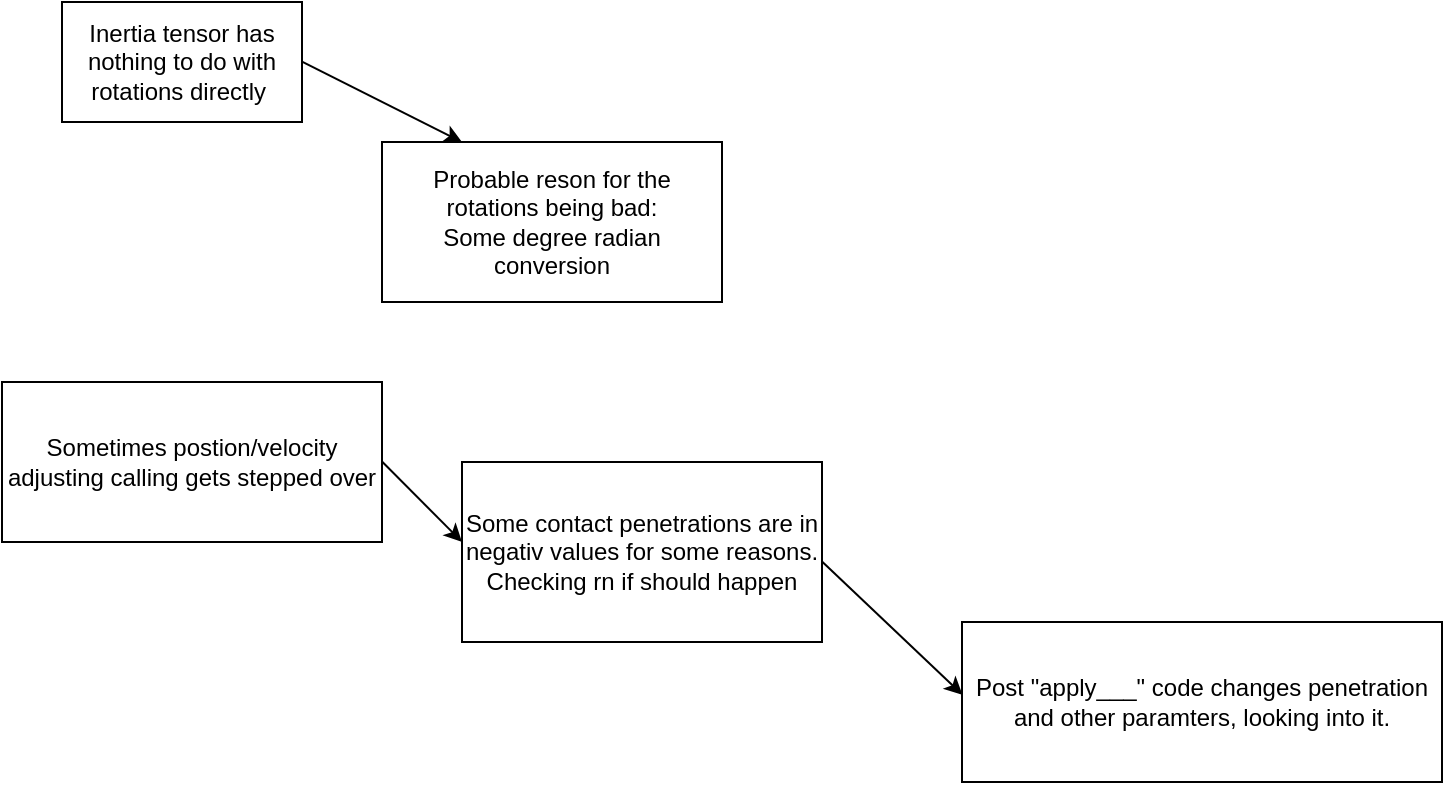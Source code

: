 <mxfile>
    <diagram id="Kq6f-uRm5AyNIr2x7-GF" name="Page-1">
        <mxGraphModel dx="1409" dy="1191" grid="1" gridSize="10" guides="1" tooltips="1" connect="1" arrows="1" fold="1" page="1" pageScale="1" pageWidth="850" pageHeight="1100" math="1" shadow="0">
            <root>
                <mxCell id="0"/>
                <mxCell id="1" parent="0"/>
                <mxCell id="3" value="Inertia tensor has nothing to do with rotations directly&amp;nbsp;" style="whiteSpace=wrap;html=1;" parent="1" vertex="1">
                    <mxGeometry x="70" y="110" width="120" height="60" as="geometry"/>
                </mxCell>
                <mxCell id="5" value="" style="edgeStyle=none;orthogonalLoop=1;jettySize=auto;html=1;" parent="1" edge="1">
                    <mxGeometry width="80" relative="1" as="geometry">
                        <mxPoint x="190" y="139.8" as="sourcePoint"/>
                        <mxPoint x="270" y="180" as="targetPoint"/>
                        <Array as="points"/>
                    </mxGeometry>
                </mxCell>
                <mxCell id="7" value="Probable reson for the rotations being bad:&lt;br&gt;Some degree radian conversion" style="whiteSpace=wrap;html=1;" parent="1" vertex="1">
                    <mxGeometry x="230" y="180" width="170" height="80" as="geometry"/>
                </mxCell>
                <mxCell id="8" value="Sometimes postion/velocity adjusting calling gets stepped over" style="whiteSpace=wrap;html=1;" parent="1" vertex="1">
                    <mxGeometry x="40" y="300" width="190" height="80" as="geometry"/>
                </mxCell>
                <mxCell id="9" value="Some contact penetrations are in negativ values for some reasons. Checking rn if should happen" style="whiteSpace=wrap;html=1;" vertex="1" parent="1">
                    <mxGeometry x="270" y="340" width="180" height="90" as="geometry"/>
                </mxCell>
                <mxCell id="11" value="" style="edgeStyle=none;orthogonalLoop=1;jettySize=auto;html=1;entryX=0;entryY=0.444;entryDx=0;entryDy=0;entryPerimeter=0;" edge="1" parent="1" target="9">
                    <mxGeometry width="80" relative="1" as="geometry">
                        <mxPoint x="230" y="339.76" as="sourcePoint"/>
                        <mxPoint x="310" y="339.76" as="targetPoint"/>
                        <Array as="points"/>
                    </mxGeometry>
                </mxCell>
                <mxCell id="12" value="Post &quot;apply___&quot; code changes penetration and other paramters, looking into it." style="whiteSpace=wrap;html=1;" vertex="1" parent="1">
                    <mxGeometry x="520" y="420" width="240" height="80" as="geometry"/>
                </mxCell>
                <mxCell id="16" value="" style="edgeStyle=none;orthogonalLoop=1;jettySize=auto;html=1;entryX=0.001;entryY=0.455;entryDx=0;entryDy=0;entryPerimeter=0;" edge="1" parent="1" target="12">
                    <mxGeometry width="80" relative="1" as="geometry">
                        <mxPoint x="450" y="389.8" as="sourcePoint"/>
                        <mxPoint x="490" y="430.0" as="targetPoint"/>
                        <Array as="points"/>
                    </mxGeometry>
                </mxCell>
            </root>
        </mxGraphModel>
    </diagram>
</mxfile>